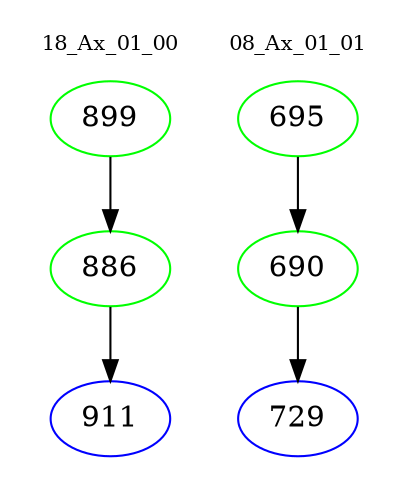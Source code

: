 digraph{
subgraph cluster_0 {
color = white
label = "18_Ax_01_00";
fontsize=10;
T0_899 [label="899", color="green"]
T0_899 -> T0_886 [color="black"]
T0_886 [label="886", color="green"]
T0_886 -> T0_911 [color="black"]
T0_911 [label="911", color="blue"]
}
subgraph cluster_1 {
color = white
label = "08_Ax_01_01";
fontsize=10;
T1_695 [label="695", color="green"]
T1_695 -> T1_690 [color="black"]
T1_690 [label="690", color="green"]
T1_690 -> T1_729 [color="black"]
T1_729 [label="729", color="blue"]
}
}
